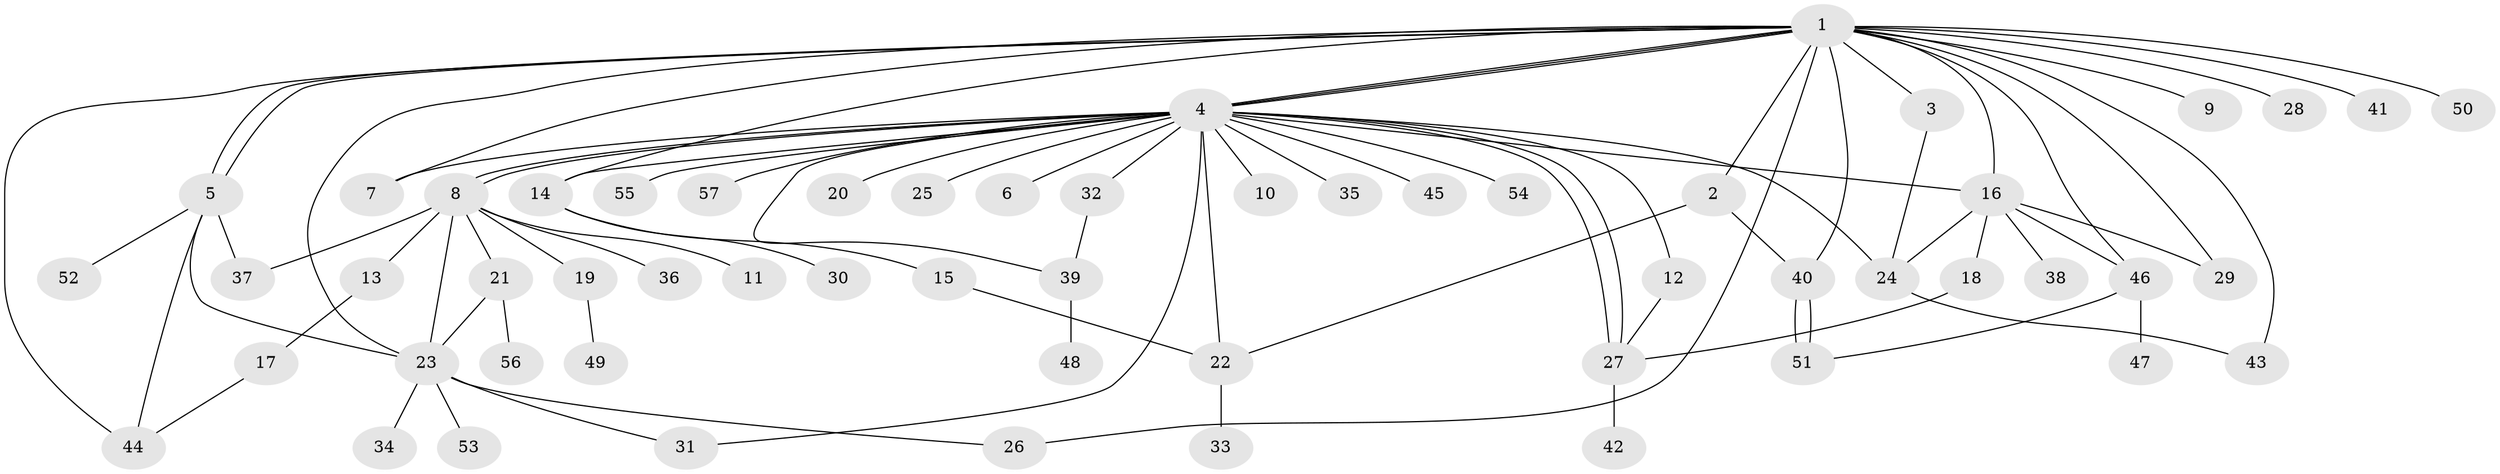// coarse degree distribution, {3: 0.16129032258064516, 2: 0.0967741935483871, 6: 0.03225806451612903, 7: 0.03225806451612903, 1: 0.5483870967741935, 4: 0.06451612903225806, 11: 0.03225806451612903, 16: 0.03225806451612903}
// Generated by graph-tools (version 1.1) at 2025/36/03/04/25 23:36:46]
// undirected, 57 vertices, 85 edges
graph export_dot {
  node [color=gray90,style=filled];
  1;
  2;
  3;
  4;
  5;
  6;
  7;
  8;
  9;
  10;
  11;
  12;
  13;
  14;
  15;
  16;
  17;
  18;
  19;
  20;
  21;
  22;
  23;
  24;
  25;
  26;
  27;
  28;
  29;
  30;
  31;
  32;
  33;
  34;
  35;
  36;
  37;
  38;
  39;
  40;
  41;
  42;
  43;
  44;
  45;
  46;
  47;
  48;
  49;
  50;
  51;
  52;
  53;
  54;
  55;
  56;
  57;
  1 -- 2;
  1 -- 3;
  1 -- 4;
  1 -- 4;
  1 -- 4;
  1 -- 5;
  1 -- 5;
  1 -- 7;
  1 -- 9;
  1 -- 14;
  1 -- 16;
  1 -- 23;
  1 -- 26;
  1 -- 28;
  1 -- 29;
  1 -- 40;
  1 -- 41;
  1 -- 43;
  1 -- 44;
  1 -- 46;
  1 -- 50;
  2 -- 22;
  2 -- 40;
  3 -- 24;
  4 -- 6;
  4 -- 7;
  4 -- 8;
  4 -- 8;
  4 -- 10;
  4 -- 12;
  4 -- 14;
  4 -- 16;
  4 -- 20;
  4 -- 22;
  4 -- 24;
  4 -- 25;
  4 -- 27;
  4 -- 27;
  4 -- 31;
  4 -- 32;
  4 -- 35;
  4 -- 39;
  4 -- 45;
  4 -- 54;
  4 -- 55;
  4 -- 57;
  5 -- 23;
  5 -- 37;
  5 -- 44;
  5 -- 52;
  8 -- 11;
  8 -- 13;
  8 -- 19;
  8 -- 21;
  8 -- 23;
  8 -- 36;
  8 -- 37;
  12 -- 27;
  13 -- 17;
  14 -- 15;
  14 -- 30;
  15 -- 22;
  16 -- 18;
  16 -- 24;
  16 -- 29;
  16 -- 38;
  16 -- 46;
  17 -- 44;
  18 -- 27;
  19 -- 49;
  21 -- 23;
  21 -- 56;
  22 -- 33;
  23 -- 26;
  23 -- 31;
  23 -- 34;
  23 -- 53;
  24 -- 43;
  27 -- 42;
  32 -- 39;
  39 -- 48;
  40 -- 51;
  40 -- 51;
  46 -- 47;
  46 -- 51;
}
